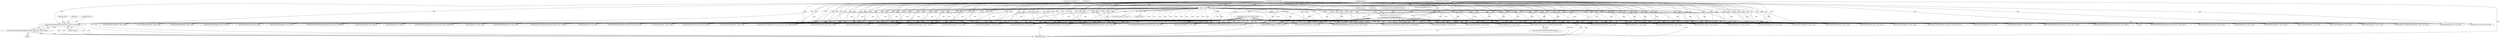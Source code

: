 digraph "1_libming_2be22fcf56a223dafe8de0e8a20fe20e8bbdb0b9@pointer" {
"1000512" [label="(Call,decompileSingleArgBuiltInFunctionCall(n, actions, maxn,\"String\"))"];
"1000111" [label="(Call,fprintf(stderr,\"%d:\tACTION[%3.3d]: %s\n\",\n \t        actions[n].SWF_ACTIONRECORD.Offset, n, \n \t        actionName(actions[n].SWF_ACTIONRECORD.ActionCode)))"];
"1000106" [label="(Call,n > maxn)"];
"1000101" [label="(MethodParameterIn,int n)"];
"1000103" [label="(MethodParameterIn,int maxn)"];
"1000122" [label="(Call,actionName(actions[n].SWF_ACTIONRECORD.ActionCode))"];
"1000102" [label="(MethodParameterIn,SWF_ACTION *actions)"];
"1000511" [label="(Return,return decompileSingleArgBuiltInFunctionCall(n, actions, maxn,\"String\");)"];
"1000419" [label="(Call,decompileCALLMETHOD(n, actions, maxn))"];
"1000491" [label="(Call,decompileSingleArgBuiltInFunctionCall(n, actions, maxn,\"ord\"))"];
"1000295" [label="(Call,decompileGETVARIABLE(n, actions, maxn))"];
"1000621" [label="(Call,decompileSETTARGET(n, actions, maxn,1))"];
"1000152" [label="(Call,decompileGOTOFRAME(n, actions, maxn,1))"];
"1000302" [label="(Call,decompileSETVARIABLE(n, actions, maxn, 0))"];
"1000634" [label="(Call,decompileCAST(n, actions, maxn))"];
"1000640" [label="(Call,decompileTHROW(n, actions, maxn))"];
"1000406" [label="(Call,decompileDEFINEFUNCTION(n, actions, maxn,1))"];
"1000159" [label="(Call,decompileGOTOFRAME(n, actions, maxn,0))"];
"1000260" [label="(Call,decompileINITOBJECT(n, actions, maxn))"];
"1000561" [label="(Call,decompile_Null_ArgBuiltInFunctionCall(n, actions, maxn,\"prevFrame\"))"];
"1000608" [label="(Call,decompileDUPLICATECLIP(n, actions, maxn))"];
"1000590" [label="(Call,decompileSUBSTRING(n, actions, maxn))"];
"1000477" [label="(Call,decompileSingleArgBuiltInFunctionCall(n, actions, maxn,\"targetPath\"))"];
"1000267" [label="(Call,decompileNEWOBJECT(n, actions, maxn))"];
"1000106" [label="(Call,n > maxn)"];
"1000352" [label="(Call,decompileRETURN(n, actions, maxn))"];
"1000138" [label="(Block,)"];
"1000326" [label="(Call,decompileINCR_DECR(n, actions, maxn, 0))"];
"1000568" [label="(Call,decompile_Null_ArgBuiltInFunctionCall(n, actions, maxn,\"stopDrag\"))"];
"1000103" [label="(MethodParameterIn,int maxn)"];
"1000281" [label="(Call,decompileGETMEMBER(n, actions, maxn))"];
"1000413" [label="(Call,decompileCALLFUNCTION(n, actions, maxn))"];
"1000274" [label="(Call,decompileNEWMETHOD(n, actions, maxn))"];
"1000234" [label="(Call,decompileGETTIME(n, actions, maxn))"];
"1000288" [label="(Call,decompileSETMEMBER(n, actions, maxn))"];
"1000318" [label="(Call,decompileDEFINELOCAL2(n, actions, maxn))"];
"1000596" [label="(Call,decompileSTRINGCONCAT(n, actions, maxn))"];
"1000516" [label="(Literal,\"String\")"];
"1000122" [label="(Call,actionName(actions[n].SWF_ACTIONRECORD.ActionCode))"];
"1000513" [label="(Identifier,n)"];
"1000371" [label="(Call,decompileWITH(n, actions, maxn))"];
"1000360" [label="(Call,decompileLogicalNot(n, actions, maxn))"];
"1000526" [label="(Call,decompileSingleArgBuiltInFunctionCall(n, actions, maxn,\"random\"))"];
"1000646" [label="(Call,decompileTRY(n, actions, maxn))"];
"1000166" [label="(Call,decompileGOTOFRAME2(n, actions, maxn))"];
"1000498" [label="(Call,decompileSingleArgBuiltInFunctionCall(n, actions, maxn,\"chr\"))"];
"1000628" [label="(Call,decompileIMPLEMENTS(n, actions, maxn))"];
"1000511" [label="(Return,return decompileSingleArgBuiltInFunctionCall(n, actions, maxn,\"String\");)"];
"1000470" [label="(Call,decompileDELETE(n, actions, maxn,1))"];
"1000113" [label="(Literal,\"%d:\tACTION[%3.3d]: %s\n\")"];
"1000134" [label="(Identifier,actions)"];
"1000386" [label="(Call,decompileENUMERATE(n, actions, maxn,1))"];
"1000505" [label="(Call,decompileSingleArgBuiltInFunctionCall(n, actions, maxn,\"int\"))"];
"1000515" [label="(Identifier,maxn)"];
"1000514" [label="(Identifier,actions)"];
"1000447" [label="(Call,decompileArithmeticOp(n, actions, maxn))"];
"1000399" [label="(Call,decompileDEFINEFUNCTION(n, actions, maxn,0))"];
"1000347" [label="(Call,decompileJUMP(n, actions, maxn))"];
"1000554" [label="(Call,decompile_Null_ArgBuiltInFunctionCall(n, actions, maxn,\"nextFrame\"))"];
"1000339" [label="(Call,decompileSTOREREGISTER(n, actions, maxn))"];
"1000219" [label="(Call,decompileSETPROPERTY(n, actions, maxn))"];
"1000112" [label="(Identifier,stderr)"];
"1000512" [label="(Call,decompileSingleArgBuiltInFunctionCall(n, actions, maxn,\"String\"))"];
"1000105" [label="(ControlStructure,if( n > maxn ))"];
"1000533" [label="(Call,decompileSingleArgBuiltInFunctionCall(n, actions, maxn,\"length\"))"];
"1000104" [label="(Block,)"];
"1000457" [label="(Call,decompileSTARTDRAG(n, actions, maxn))"];
"1000123" [label="(Call,actions[n].SWF_ACTIONRECORD.ActionCode)"];
"1000540" [label="(Call,decompile_Null_ArgBuiltInFunctionCall(n, actions, maxn,\"play\"))"];
"1000111" [label="(Call,fprintf(stderr,\"%d:\tACTION[%3.3d]: %s\n\",\n \t        actions[n].SWF_ACTIONRECORD.Offset, n, \n \t        actionName(actions[n].SWF_ACTIONRECORD.ActionCode)))"];
"1000226" [label="(Call,decompileGETPROPERTY(n, actions, maxn))"];
"1000246" [label="(Call,decompileCALLFRAME(n, actions, maxn))"];
"1000651" [label="(Call,outputSWF_ACTION(n,&actions[n]))"];
"1000614" [label="(Call,decompileSETTARGET(n, actions, maxn,0))"];
"1000102" [label="(MethodParameterIn,SWF_ACTION *actions)"];
"1000121" [label="(Identifier,n)"];
"1000253" [label="(Call,decompileEXTENDS(n, actions, maxn))"];
"1000602" [label="(Call,decompileREMOVECLIP(n, actions, maxn))"];
"1000659" [label="(MethodReturn,RET)"];
"1000519" [label="(Call,decompileSingleArgBuiltInFunctionCall(n, actions, maxn,\"Number\"))"];
"1000101" [label="(MethodParameterIn,int n)"];
"1000393" [label="(Call,decompileINITARRAY(n, actions, maxn))"];
"1000114" [label="(Call,actions[n].SWF_ACTIONRECORD.Offset)"];
"1000107" [label="(Identifier,n)"];
"1000310" [label="(Call,decompileSETVARIABLE(n, actions, maxn, 1))"];
"1000463" [label="(Call,decompileDELETE(n, actions, maxn,0))"];
"1000575" [label="(Call,decompile_Null_ArgBuiltInFunctionCall(n, actions, maxn,\"stopAllSounds\"))"];
"1000379" [label="(Call,decompileENUMERATE(n, actions, maxn, 0))"];
"1000484" [label="(Call,decompileSingleArgBuiltInFunctionCall(n, actions, maxn,\"typeof\"))"];
"1000547" [label="(Call,decompile_Null_ArgBuiltInFunctionCall(n, actions, maxn,\"stop\"))"];
"1000333" [label="(Call,decompileINCR_DECR(n, actions, maxn,1))"];
"1000366" [label="(Call,decompileIF(n, actions, maxn))"];
"1000108" [label="(Identifier,maxn)"];
"1000239" [label="(Call,decompileTRACE(n, actions, maxn))"];
"1000582" [label="(Call,decompile_Null_ArgBuiltInFunctionCall(n, actions, maxn,\"toggleHighQuality\"))"];
"1000110" [label="(Literal,\"Action overflow!!\")"];
"1000512" -> "1000511"  [label="AST: "];
"1000512" -> "1000516"  [label="CFG: "];
"1000513" -> "1000512"  [label="AST: "];
"1000514" -> "1000512"  [label="AST: "];
"1000515" -> "1000512"  [label="AST: "];
"1000516" -> "1000512"  [label="AST: "];
"1000511" -> "1000512"  [label="CFG: "];
"1000512" -> "1000659"  [label="DDG: "];
"1000512" -> "1000659"  [label="DDG: "];
"1000512" -> "1000659"  [label="DDG: "];
"1000512" -> "1000659"  [label="DDG: "];
"1000512" -> "1000511"  [label="DDG: "];
"1000111" -> "1000512"  [label="DDG: "];
"1000101" -> "1000512"  [label="DDG: "];
"1000102" -> "1000512"  [label="DDG: "];
"1000106" -> "1000512"  [label="DDG: "];
"1000103" -> "1000512"  [label="DDG: "];
"1000111" -> "1000104"  [label="AST: "];
"1000111" -> "1000122"  [label="CFG: "];
"1000112" -> "1000111"  [label="AST: "];
"1000113" -> "1000111"  [label="AST: "];
"1000114" -> "1000111"  [label="AST: "];
"1000121" -> "1000111"  [label="AST: "];
"1000122" -> "1000111"  [label="AST: "];
"1000134" -> "1000111"  [label="CFG: "];
"1000111" -> "1000659"  [label="DDG: "];
"1000111" -> "1000659"  [label="DDG: "];
"1000111" -> "1000659"  [label="DDG: "];
"1000111" -> "1000659"  [label="DDG: "];
"1000111" -> "1000659"  [label="DDG: "];
"1000106" -> "1000111"  [label="DDG: "];
"1000101" -> "1000111"  [label="DDG: "];
"1000122" -> "1000111"  [label="DDG: "];
"1000111" -> "1000152"  [label="DDG: "];
"1000111" -> "1000159"  [label="DDG: "];
"1000111" -> "1000166"  [label="DDG: "];
"1000111" -> "1000219"  [label="DDG: "];
"1000111" -> "1000226"  [label="DDG: "];
"1000111" -> "1000234"  [label="DDG: "];
"1000111" -> "1000239"  [label="DDG: "];
"1000111" -> "1000246"  [label="DDG: "];
"1000111" -> "1000253"  [label="DDG: "];
"1000111" -> "1000260"  [label="DDG: "];
"1000111" -> "1000267"  [label="DDG: "];
"1000111" -> "1000274"  [label="DDG: "];
"1000111" -> "1000281"  [label="DDG: "];
"1000111" -> "1000288"  [label="DDG: "];
"1000111" -> "1000295"  [label="DDG: "];
"1000111" -> "1000302"  [label="DDG: "];
"1000111" -> "1000310"  [label="DDG: "];
"1000111" -> "1000318"  [label="DDG: "];
"1000111" -> "1000326"  [label="DDG: "];
"1000111" -> "1000333"  [label="DDG: "];
"1000111" -> "1000339"  [label="DDG: "];
"1000111" -> "1000347"  [label="DDG: "];
"1000111" -> "1000352"  [label="DDG: "];
"1000111" -> "1000360"  [label="DDG: "];
"1000111" -> "1000366"  [label="DDG: "];
"1000111" -> "1000371"  [label="DDG: "];
"1000111" -> "1000379"  [label="DDG: "];
"1000111" -> "1000386"  [label="DDG: "];
"1000111" -> "1000393"  [label="DDG: "];
"1000111" -> "1000399"  [label="DDG: "];
"1000111" -> "1000406"  [label="DDG: "];
"1000111" -> "1000413"  [label="DDG: "];
"1000111" -> "1000419"  [label="DDG: "];
"1000111" -> "1000447"  [label="DDG: "];
"1000111" -> "1000457"  [label="DDG: "];
"1000111" -> "1000463"  [label="DDG: "];
"1000111" -> "1000470"  [label="DDG: "];
"1000111" -> "1000477"  [label="DDG: "];
"1000111" -> "1000484"  [label="DDG: "];
"1000111" -> "1000491"  [label="DDG: "];
"1000111" -> "1000498"  [label="DDG: "];
"1000111" -> "1000505"  [label="DDG: "];
"1000111" -> "1000519"  [label="DDG: "];
"1000111" -> "1000526"  [label="DDG: "];
"1000111" -> "1000533"  [label="DDG: "];
"1000111" -> "1000540"  [label="DDG: "];
"1000111" -> "1000547"  [label="DDG: "];
"1000111" -> "1000554"  [label="DDG: "];
"1000111" -> "1000561"  [label="DDG: "];
"1000111" -> "1000568"  [label="DDG: "];
"1000111" -> "1000575"  [label="DDG: "];
"1000111" -> "1000582"  [label="DDG: "];
"1000111" -> "1000590"  [label="DDG: "];
"1000111" -> "1000596"  [label="DDG: "];
"1000111" -> "1000602"  [label="DDG: "];
"1000111" -> "1000608"  [label="DDG: "];
"1000111" -> "1000614"  [label="DDG: "];
"1000111" -> "1000621"  [label="DDG: "];
"1000111" -> "1000628"  [label="DDG: "];
"1000111" -> "1000634"  [label="DDG: "];
"1000111" -> "1000640"  [label="DDG: "];
"1000111" -> "1000646"  [label="DDG: "];
"1000111" -> "1000651"  [label="DDG: "];
"1000106" -> "1000105"  [label="AST: "];
"1000106" -> "1000108"  [label="CFG: "];
"1000107" -> "1000106"  [label="AST: "];
"1000108" -> "1000106"  [label="AST: "];
"1000110" -> "1000106"  [label="CFG: "];
"1000112" -> "1000106"  [label="CFG: "];
"1000106" -> "1000659"  [label="DDG: "];
"1000106" -> "1000659"  [label="DDG: "];
"1000101" -> "1000106"  [label="DDG: "];
"1000103" -> "1000106"  [label="DDG: "];
"1000106" -> "1000152"  [label="DDG: "];
"1000106" -> "1000159"  [label="DDG: "];
"1000106" -> "1000166"  [label="DDG: "];
"1000106" -> "1000219"  [label="DDG: "];
"1000106" -> "1000226"  [label="DDG: "];
"1000106" -> "1000234"  [label="DDG: "];
"1000106" -> "1000239"  [label="DDG: "];
"1000106" -> "1000246"  [label="DDG: "];
"1000106" -> "1000253"  [label="DDG: "];
"1000106" -> "1000260"  [label="DDG: "];
"1000106" -> "1000267"  [label="DDG: "];
"1000106" -> "1000274"  [label="DDG: "];
"1000106" -> "1000281"  [label="DDG: "];
"1000106" -> "1000288"  [label="DDG: "];
"1000106" -> "1000295"  [label="DDG: "];
"1000106" -> "1000302"  [label="DDG: "];
"1000106" -> "1000310"  [label="DDG: "];
"1000106" -> "1000318"  [label="DDG: "];
"1000106" -> "1000326"  [label="DDG: "];
"1000106" -> "1000333"  [label="DDG: "];
"1000106" -> "1000339"  [label="DDG: "];
"1000106" -> "1000347"  [label="DDG: "];
"1000106" -> "1000352"  [label="DDG: "];
"1000106" -> "1000360"  [label="DDG: "];
"1000106" -> "1000366"  [label="DDG: "];
"1000106" -> "1000371"  [label="DDG: "];
"1000106" -> "1000379"  [label="DDG: "];
"1000106" -> "1000386"  [label="DDG: "];
"1000106" -> "1000393"  [label="DDG: "];
"1000106" -> "1000399"  [label="DDG: "];
"1000106" -> "1000406"  [label="DDG: "];
"1000106" -> "1000413"  [label="DDG: "];
"1000106" -> "1000419"  [label="DDG: "];
"1000106" -> "1000447"  [label="DDG: "];
"1000106" -> "1000457"  [label="DDG: "];
"1000106" -> "1000463"  [label="DDG: "];
"1000106" -> "1000470"  [label="DDG: "];
"1000106" -> "1000477"  [label="DDG: "];
"1000106" -> "1000484"  [label="DDG: "];
"1000106" -> "1000491"  [label="DDG: "];
"1000106" -> "1000498"  [label="DDG: "];
"1000106" -> "1000505"  [label="DDG: "];
"1000106" -> "1000519"  [label="DDG: "];
"1000106" -> "1000526"  [label="DDG: "];
"1000106" -> "1000533"  [label="DDG: "];
"1000106" -> "1000540"  [label="DDG: "];
"1000106" -> "1000547"  [label="DDG: "];
"1000106" -> "1000554"  [label="DDG: "];
"1000106" -> "1000561"  [label="DDG: "];
"1000106" -> "1000568"  [label="DDG: "];
"1000106" -> "1000575"  [label="DDG: "];
"1000106" -> "1000582"  [label="DDG: "];
"1000106" -> "1000590"  [label="DDG: "];
"1000106" -> "1000596"  [label="DDG: "];
"1000106" -> "1000602"  [label="DDG: "];
"1000106" -> "1000608"  [label="DDG: "];
"1000106" -> "1000614"  [label="DDG: "];
"1000106" -> "1000621"  [label="DDG: "];
"1000106" -> "1000628"  [label="DDG: "];
"1000106" -> "1000634"  [label="DDG: "];
"1000106" -> "1000640"  [label="DDG: "];
"1000106" -> "1000646"  [label="DDG: "];
"1000101" -> "1000100"  [label="AST: "];
"1000101" -> "1000659"  [label="DDG: "];
"1000101" -> "1000152"  [label="DDG: "];
"1000101" -> "1000159"  [label="DDG: "];
"1000101" -> "1000166"  [label="DDG: "];
"1000101" -> "1000219"  [label="DDG: "];
"1000101" -> "1000226"  [label="DDG: "];
"1000101" -> "1000234"  [label="DDG: "];
"1000101" -> "1000239"  [label="DDG: "];
"1000101" -> "1000246"  [label="DDG: "];
"1000101" -> "1000253"  [label="DDG: "];
"1000101" -> "1000260"  [label="DDG: "];
"1000101" -> "1000267"  [label="DDG: "];
"1000101" -> "1000274"  [label="DDG: "];
"1000101" -> "1000281"  [label="DDG: "];
"1000101" -> "1000288"  [label="DDG: "];
"1000101" -> "1000295"  [label="DDG: "];
"1000101" -> "1000302"  [label="DDG: "];
"1000101" -> "1000310"  [label="DDG: "];
"1000101" -> "1000318"  [label="DDG: "];
"1000101" -> "1000326"  [label="DDG: "];
"1000101" -> "1000333"  [label="DDG: "];
"1000101" -> "1000339"  [label="DDG: "];
"1000101" -> "1000347"  [label="DDG: "];
"1000101" -> "1000352"  [label="DDG: "];
"1000101" -> "1000360"  [label="DDG: "];
"1000101" -> "1000366"  [label="DDG: "];
"1000101" -> "1000371"  [label="DDG: "];
"1000101" -> "1000379"  [label="DDG: "];
"1000101" -> "1000386"  [label="DDG: "];
"1000101" -> "1000393"  [label="DDG: "];
"1000101" -> "1000399"  [label="DDG: "];
"1000101" -> "1000406"  [label="DDG: "];
"1000101" -> "1000413"  [label="DDG: "];
"1000101" -> "1000419"  [label="DDG: "];
"1000101" -> "1000447"  [label="DDG: "];
"1000101" -> "1000457"  [label="DDG: "];
"1000101" -> "1000463"  [label="DDG: "];
"1000101" -> "1000470"  [label="DDG: "];
"1000101" -> "1000477"  [label="DDG: "];
"1000101" -> "1000484"  [label="DDG: "];
"1000101" -> "1000491"  [label="DDG: "];
"1000101" -> "1000498"  [label="DDG: "];
"1000101" -> "1000505"  [label="DDG: "];
"1000101" -> "1000519"  [label="DDG: "];
"1000101" -> "1000526"  [label="DDG: "];
"1000101" -> "1000533"  [label="DDG: "];
"1000101" -> "1000540"  [label="DDG: "];
"1000101" -> "1000547"  [label="DDG: "];
"1000101" -> "1000554"  [label="DDG: "];
"1000101" -> "1000561"  [label="DDG: "];
"1000101" -> "1000568"  [label="DDG: "];
"1000101" -> "1000575"  [label="DDG: "];
"1000101" -> "1000582"  [label="DDG: "];
"1000101" -> "1000590"  [label="DDG: "];
"1000101" -> "1000596"  [label="DDG: "];
"1000101" -> "1000602"  [label="DDG: "];
"1000101" -> "1000608"  [label="DDG: "];
"1000101" -> "1000614"  [label="DDG: "];
"1000101" -> "1000621"  [label="DDG: "];
"1000101" -> "1000628"  [label="DDG: "];
"1000101" -> "1000634"  [label="DDG: "];
"1000101" -> "1000640"  [label="DDG: "];
"1000101" -> "1000646"  [label="DDG: "];
"1000101" -> "1000651"  [label="DDG: "];
"1000103" -> "1000100"  [label="AST: "];
"1000103" -> "1000659"  [label="DDG: "];
"1000103" -> "1000152"  [label="DDG: "];
"1000103" -> "1000159"  [label="DDG: "];
"1000103" -> "1000166"  [label="DDG: "];
"1000103" -> "1000219"  [label="DDG: "];
"1000103" -> "1000226"  [label="DDG: "];
"1000103" -> "1000234"  [label="DDG: "];
"1000103" -> "1000239"  [label="DDG: "];
"1000103" -> "1000246"  [label="DDG: "];
"1000103" -> "1000253"  [label="DDG: "];
"1000103" -> "1000260"  [label="DDG: "];
"1000103" -> "1000267"  [label="DDG: "];
"1000103" -> "1000274"  [label="DDG: "];
"1000103" -> "1000281"  [label="DDG: "];
"1000103" -> "1000288"  [label="DDG: "];
"1000103" -> "1000295"  [label="DDG: "];
"1000103" -> "1000302"  [label="DDG: "];
"1000103" -> "1000310"  [label="DDG: "];
"1000103" -> "1000318"  [label="DDG: "];
"1000103" -> "1000326"  [label="DDG: "];
"1000103" -> "1000333"  [label="DDG: "];
"1000103" -> "1000339"  [label="DDG: "];
"1000103" -> "1000347"  [label="DDG: "];
"1000103" -> "1000352"  [label="DDG: "];
"1000103" -> "1000360"  [label="DDG: "];
"1000103" -> "1000366"  [label="DDG: "];
"1000103" -> "1000371"  [label="DDG: "];
"1000103" -> "1000379"  [label="DDG: "];
"1000103" -> "1000386"  [label="DDG: "];
"1000103" -> "1000393"  [label="DDG: "];
"1000103" -> "1000399"  [label="DDG: "];
"1000103" -> "1000406"  [label="DDG: "];
"1000103" -> "1000413"  [label="DDG: "];
"1000103" -> "1000419"  [label="DDG: "];
"1000103" -> "1000447"  [label="DDG: "];
"1000103" -> "1000457"  [label="DDG: "];
"1000103" -> "1000463"  [label="DDG: "];
"1000103" -> "1000470"  [label="DDG: "];
"1000103" -> "1000477"  [label="DDG: "];
"1000103" -> "1000484"  [label="DDG: "];
"1000103" -> "1000491"  [label="DDG: "];
"1000103" -> "1000498"  [label="DDG: "];
"1000103" -> "1000505"  [label="DDG: "];
"1000103" -> "1000519"  [label="DDG: "];
"1000103" -> "1000526"  [label="DDG: "];
"1000103" -> "1000533"  [label="DDG: "];
"1000103" -> "1000540"  [label="DDG: "];
"1000103" -> "1000547"  [label="DDG: "];
"1000103" -> "1000554"  [label="DDG: "];
"1000103" -> "1000561"  [label="DDG: "];
"1000103" -> "1000568"  [label="DDG: "];
"1000103" -> "1000575"  [label="DDG: "];
"1000103" -> "1000582"  [label="DDG: "];
"1000103" -> "1000590"  [label="DDG: "];
"1000103" -> "1000596"  [label="DDG: "];
"1000103" -> "1000602"  [label="DDG: "];
"1000103" -> "1000608"  [label="DDG: "];
"1000103" -> "1000614"  [label="DDG: "];
"1000103" -> "1000621"  [label="DDG: "];
"1000103" -> "1000628"  [label="DDG: "];
"1000103" -> "1000634"  [label="DDG: "];
"1000103" -> "1000640"  [label="DDG: "];
"1000103" -> "1000646"  [label="DDG: "];
"1000122" -> "1000123"  [label="CFG: "];
"1000123" -> "1000122"  [label="AST: "];
"1000122" -> "1000659"  [label="DDG: "];
"1000102" -> "1000100"  [label="AST: "];
"1000102" -> "1000659"  [label="DDG: "];
"1000102" -> "1000152"  [label="DDG: "];
"1000102" -> "1000159"  [label="DDG: "];
"1000102" -> "1000166"  [label="DDG: "];
"1000102" -> "1000219"  [label="DDG: "];
"1000102" -> "1000226"  [label="DDG: "];
"1000102" -> "1000234"  [label="DDG: "];
"1000102" -> "1000239"  [label="DDG: "];
"1000102" -> "1000246"  [label="DDG: "];
"1000102" -> "1000253"  [label="DDG: "];
"1000102" -> "1000260"  [label="DDG: "];
"1000102" -> "1000267"  [label="DDG: "];
"1000102" -> "1000274"  [label="DDG: "];
"1000102" -> "1000281"  [label="DDG: "];
"1000102" -> "1000288"  [label="DDG: "];
"1000102" -> "1000295"  [label="DDG: "];
"1000102" -> "1000302"  [label="DDG: "];
"1000102" -> "1000310"  [label="DDG: "];
"1000102" -> "1000318"  [label="DDG: "];
"1000102" -> "1000326"  [label="DDG: "];
"1000102" -> "1000333"  [label="DDG: "];
"1000102" -> "1000339"  [label="DDG: "];
"1000102" -> "1000347"  [label="DDG: "];
"1000102" -> "1000352"  [label="DDG: "];
"1000102" -> "1000360"  [label="DDG: "];
"1000102" -> "1000366"  [label="DDG: "];
"1000102" -> "1000371"  [label="DDG: "];
"1000102" -> "1000379"  [label="DDG: "];
"1000102" -> "1000386"  [label="DDG: "];
"1000102" -> "1000393"  [label="DDG: "];
"1000102" -> "1000399"  [label="DDG: "];
"1000102" -> "1000406"  [label="DDG: "];
"1000102" -> "1000413"  [label="DDG: "];
"1000102" -> "1000419"  [label="DDG: "];
"1000102" -> "1000447"  [label="DDG: "];
"1000102" -> "1000457"  [label="DDG: "];
"1000102" -> "1000463"  [label="DDG: "];
"1000102" -> "1000470"  [label="DDG: "];
"1000102" -> "1000477"  [label="DDG: "];
"1000102" -> "1000484"  [label="DDG: "];
"1000102" -> "1000491"  [label="DDG: "];
"1000102" -> "1000498"  [label="DDG: "];
"1000102" -> "1000505"  [label="DDG: "];
"1000102" -> "1000519"  [label="DDG: "];
"1000102" -> "1000526"  [label="DDG: "];
"1000102" -> "1000533"  [label="DDG: "];
"1000102" -> "1000540"  [label="DDG: "];
"1000102" -> "1000547"  [label="DDG: "];
"1000102" -> "1000554"  [label="DDG: "];
"1000102" -> "1000561"  [label="DDG: "];
"1000102" -> "1000568"  [label="DDG: "];
"1000102" -> "1000575"  [label="DDG: "];
"1000102" -> "1000582"  [label="DDG: "];
"1000102" -> "1000590"  [label="DDG: "];
"1000102" -> "1000596"  [label="DDG: "];
"1000102" -> "1000602"  [label="DDG: "];
"1000102" -> "1000608"  [label="DDG: "];
"1000102" -> "1000614"  [label="DDG: "];
"1000102" -> "1000621"  [label="DDG: "];
"1000102" -> "1000628"  [label="DDG: "];
"1000102" -> "1000634"  [label="DDG: "];
"1000102" -> "1000640"  [label="DDG: "];
"1000102" -> "1000646"  [label="DDG: "];
"1000511" -> "1000138"  [label="AST: "];
"1000659" -> "1000511"  [label="CFG: "];
"1000511" -> "1000659"  [label="DDG: "];
}
